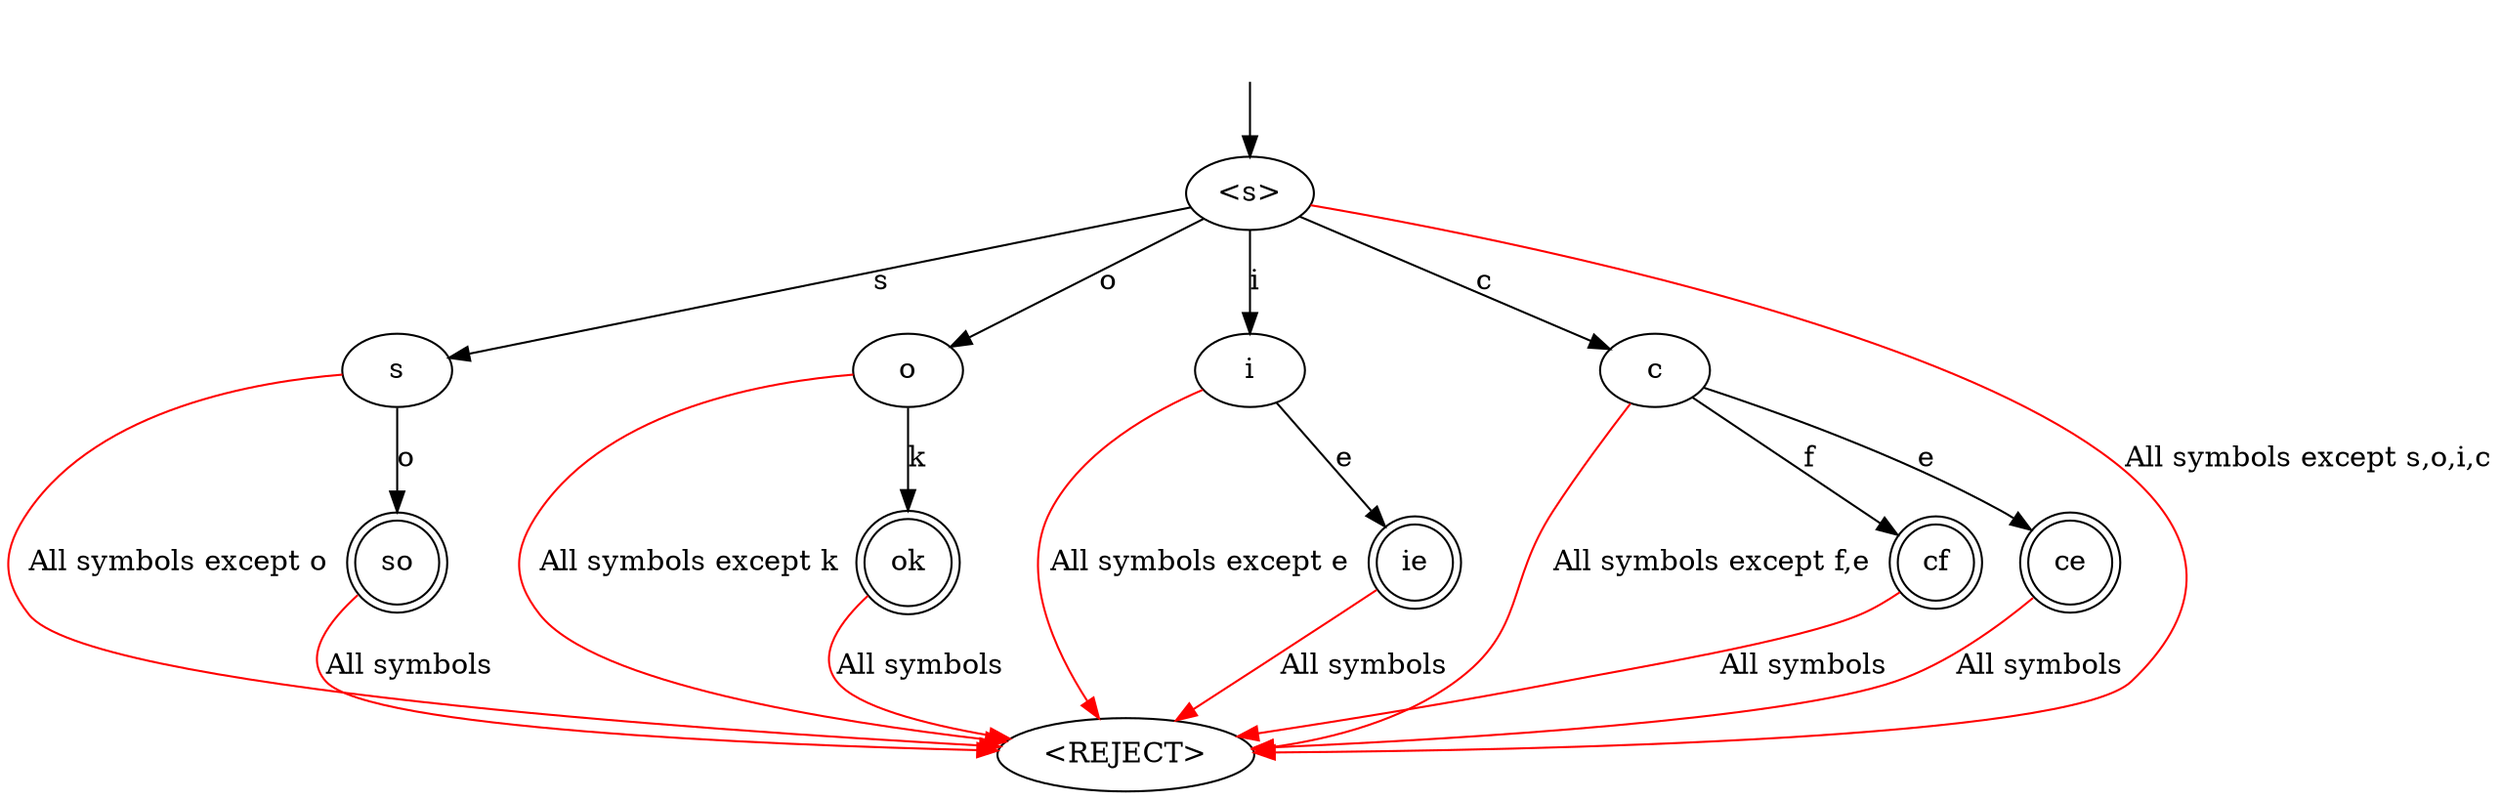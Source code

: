 // DFA
digraph DFA {
	fake [style=invis]
	fake -> "<s>"
	"<s>" [root=true]
	"<s>" -> s [label=s]
	"<s>" -> o [label=o]
	"<s>" -> i [label=i]
	"<s>" -> c [label=c]
	"<s>" -> "<REJECT>" [label="All symbols except s,o,i,c" color=red]
	s -> so [label=o]
	s -> "<REJECT>" [label="All symbols except o" color=red]
	so [shape=doublecircle]
	so -> "<REJECT>" [label="All symbols" color=red]
	o -> ok [label=k]
	o -> "<REJECT>" [label="All symbols except k" color=red]
	ok [shape=doublecircle]
	ok -> "<REJECT>" [label="All symbols" color=red]
	i -> ie [label=e]
	i -> "<REJECT>" [label="All symbols except e" color=red]
	ie [shape=doublecircle]
	ie -> "<REJECT>" [label="All symbols" color=red]
	c -> cf [label=f]
	c -> ce [label=e]
	c -> "<REJECT>" [label="All symbols except f,e" color=red]
	cf [shape=doublecircle]
	cf -> "<REJECT>" [label="All symbols" color=red]
	ce [shape=doublecircle]
	ce -> "<REJECT>" [label="All symbols" color=red]
}

